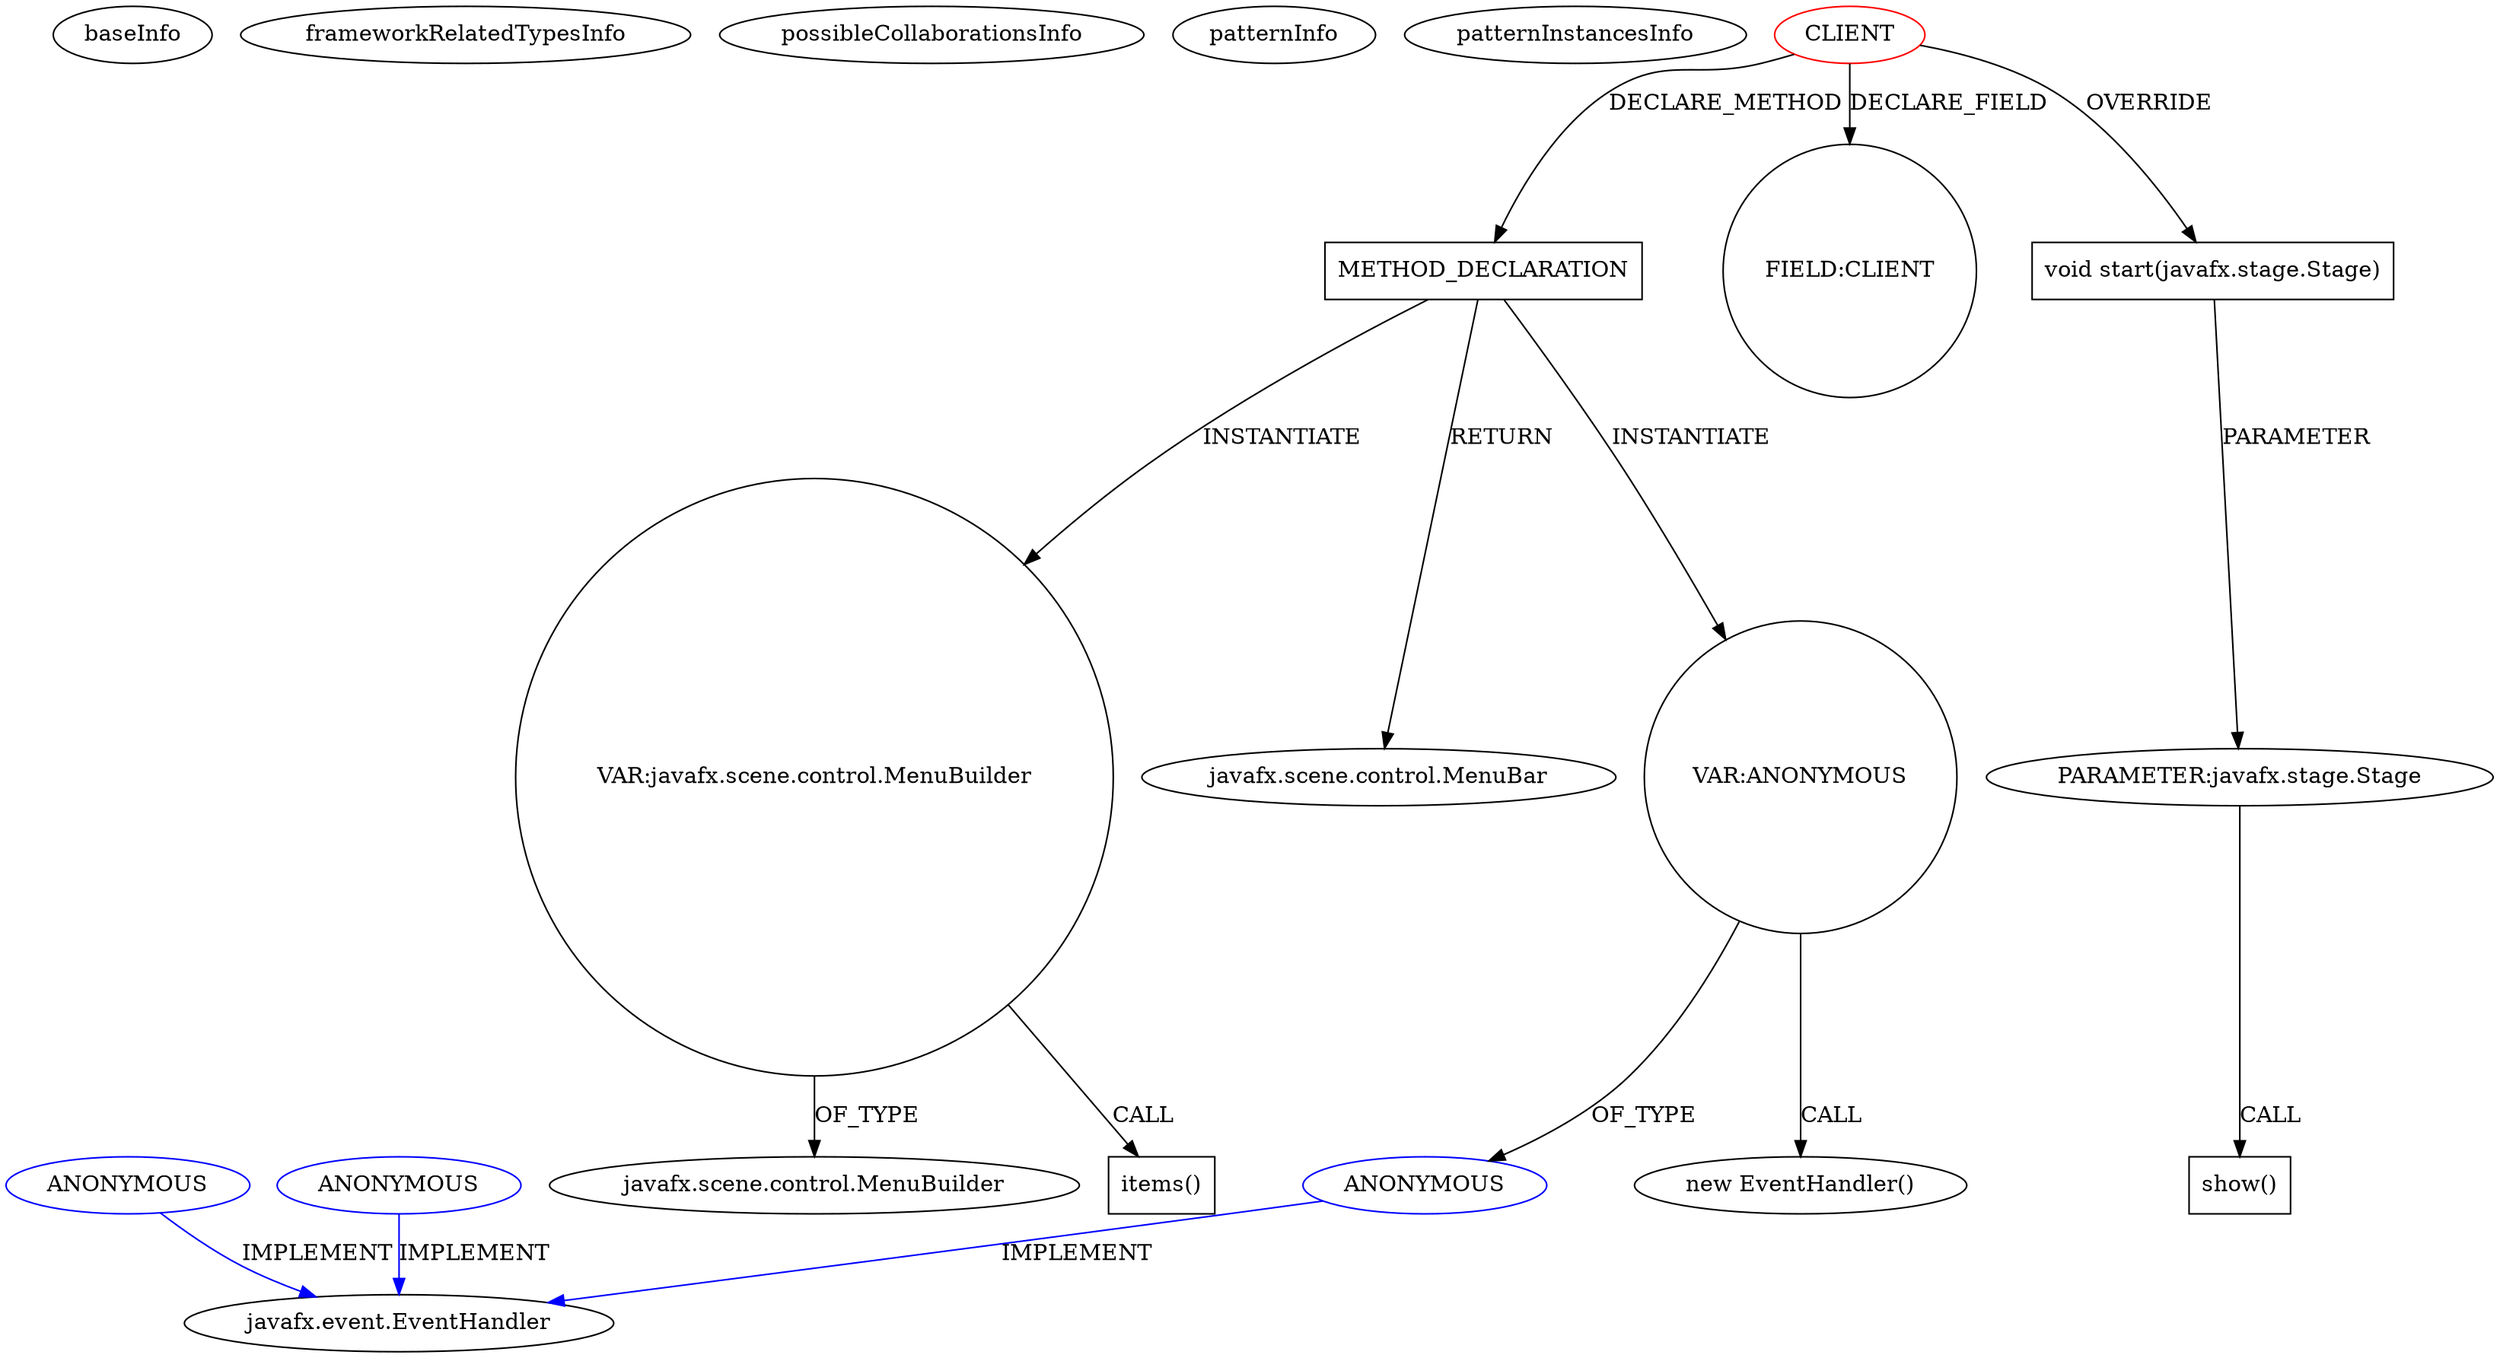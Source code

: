 digraph {
baseInfo[graphId=3946,category="pattern",isAnonymous=false,possibleRelation=false]
frameworkRelatedTypesInfo[]
possibleCollaborationsInfo[]
patternInfo[frequency=2.0,patternRootClient=0]
patternInstancesInfo[0="JoshRobertson-BFSim~/JoshRobertson-BFSim/BFSim-master/src/simulator/FXLauncher.java~FXLauncher~715",1="KraiZeur-library~/KraiZeur-library/library-master/src/application/main/Main.java~Main~737"]
97[label="javafx.scene.control.MenuBuilder",vertexType="FRAMEWORK_CLASS_TYPE",isFrameworkType=false]
98[label="VAR:javafx.scene.control.MenuBuilder",vertexType="VARIABLE_EXPRESION",isFrameworkType=false,shape=circle]
99[label="items()",vertexType="INSIDE_CALL",isFrameworkType=false,shape=box]
66[label="METHOD_DECLARATION",vertexType="CLIENT_METHOD_DECLARATION",isFrameworkType=false,shape=box]
0[label="CLIENT",vertexType="ROOT_CLIENT_CLASS_DECLARATION",isFrameworkType=false,color=red]
67[label="javafx.scene.control.MenuBar",vertexType="FRAMEWORK_CLASS_TYPE",isFrameworkType=false]
92[label="VAR:ANONYMOUS",vertexType="VARIABLE_EXPRESION",isFrameworkType=false,shape=circle]
93[label="ANONYMOUS",vertexType="REFERENCE_ANONYMOUS_DECLARATION",isFrameworkType=false,color=blue]
91[label="new EventHandler()",vertexType="CONSTRUCTOR_CALL",isFrameworkType=false]
14[label="FIELD:CLIENT",vertexType="FIELD_DECLARATION",isFrameworkType=false,shape=circle]
19[label="void start(javafx.stage.Stage)",vertexType="OVERRIDING_METHOD_DECLARATION",isFrameworkType=false,shape=box]
20[label="PARAMETER:javafx.stage.Stage",vertexType="PARAMETER_DECLARATION",isFrameworkType=false]
65[label="show()",vertexType="INSIDE_CALL",isFrameworkType=false,shape=box]
94[label="javafx.event.EventHandler",vertexType="FRAMEWORK_INTERFACE_TYPE",isFrameworkType=false]
160[label="ANONYMOUS",vertexType="REFERENCE_ANONYMOUS_DECLARATION",isFrameworkType=false,color=blue]
147[label="ANONYMOUS",vertexType="REFERENCE_ANONYMOUS_DECLARATION",isFrameworkType=false,color=blue]
147->94[label="IMPLEMENT",color=blue]
98->97[label="OF_TYPE"]
66->92[label="INSTANTIATE"]
20->65[label="CALL"]
19->20[label="PARAMETER"]
0->66[label="DECLARE_METHOD"]
98->99[label="CALL"]
66->67[label="RETURN"]
0->14[label="DECLARE_FIELD"]
0->19[label="OVERRIDE"]
92->91[label="CALL"]
160->94[label="IMPLEMENT",color=blue]
92->93[label="OF_TYPE"]
66->98[label="INSTANTIATE"]
93->94[label="IMPLEMENT",color=blue]
}
